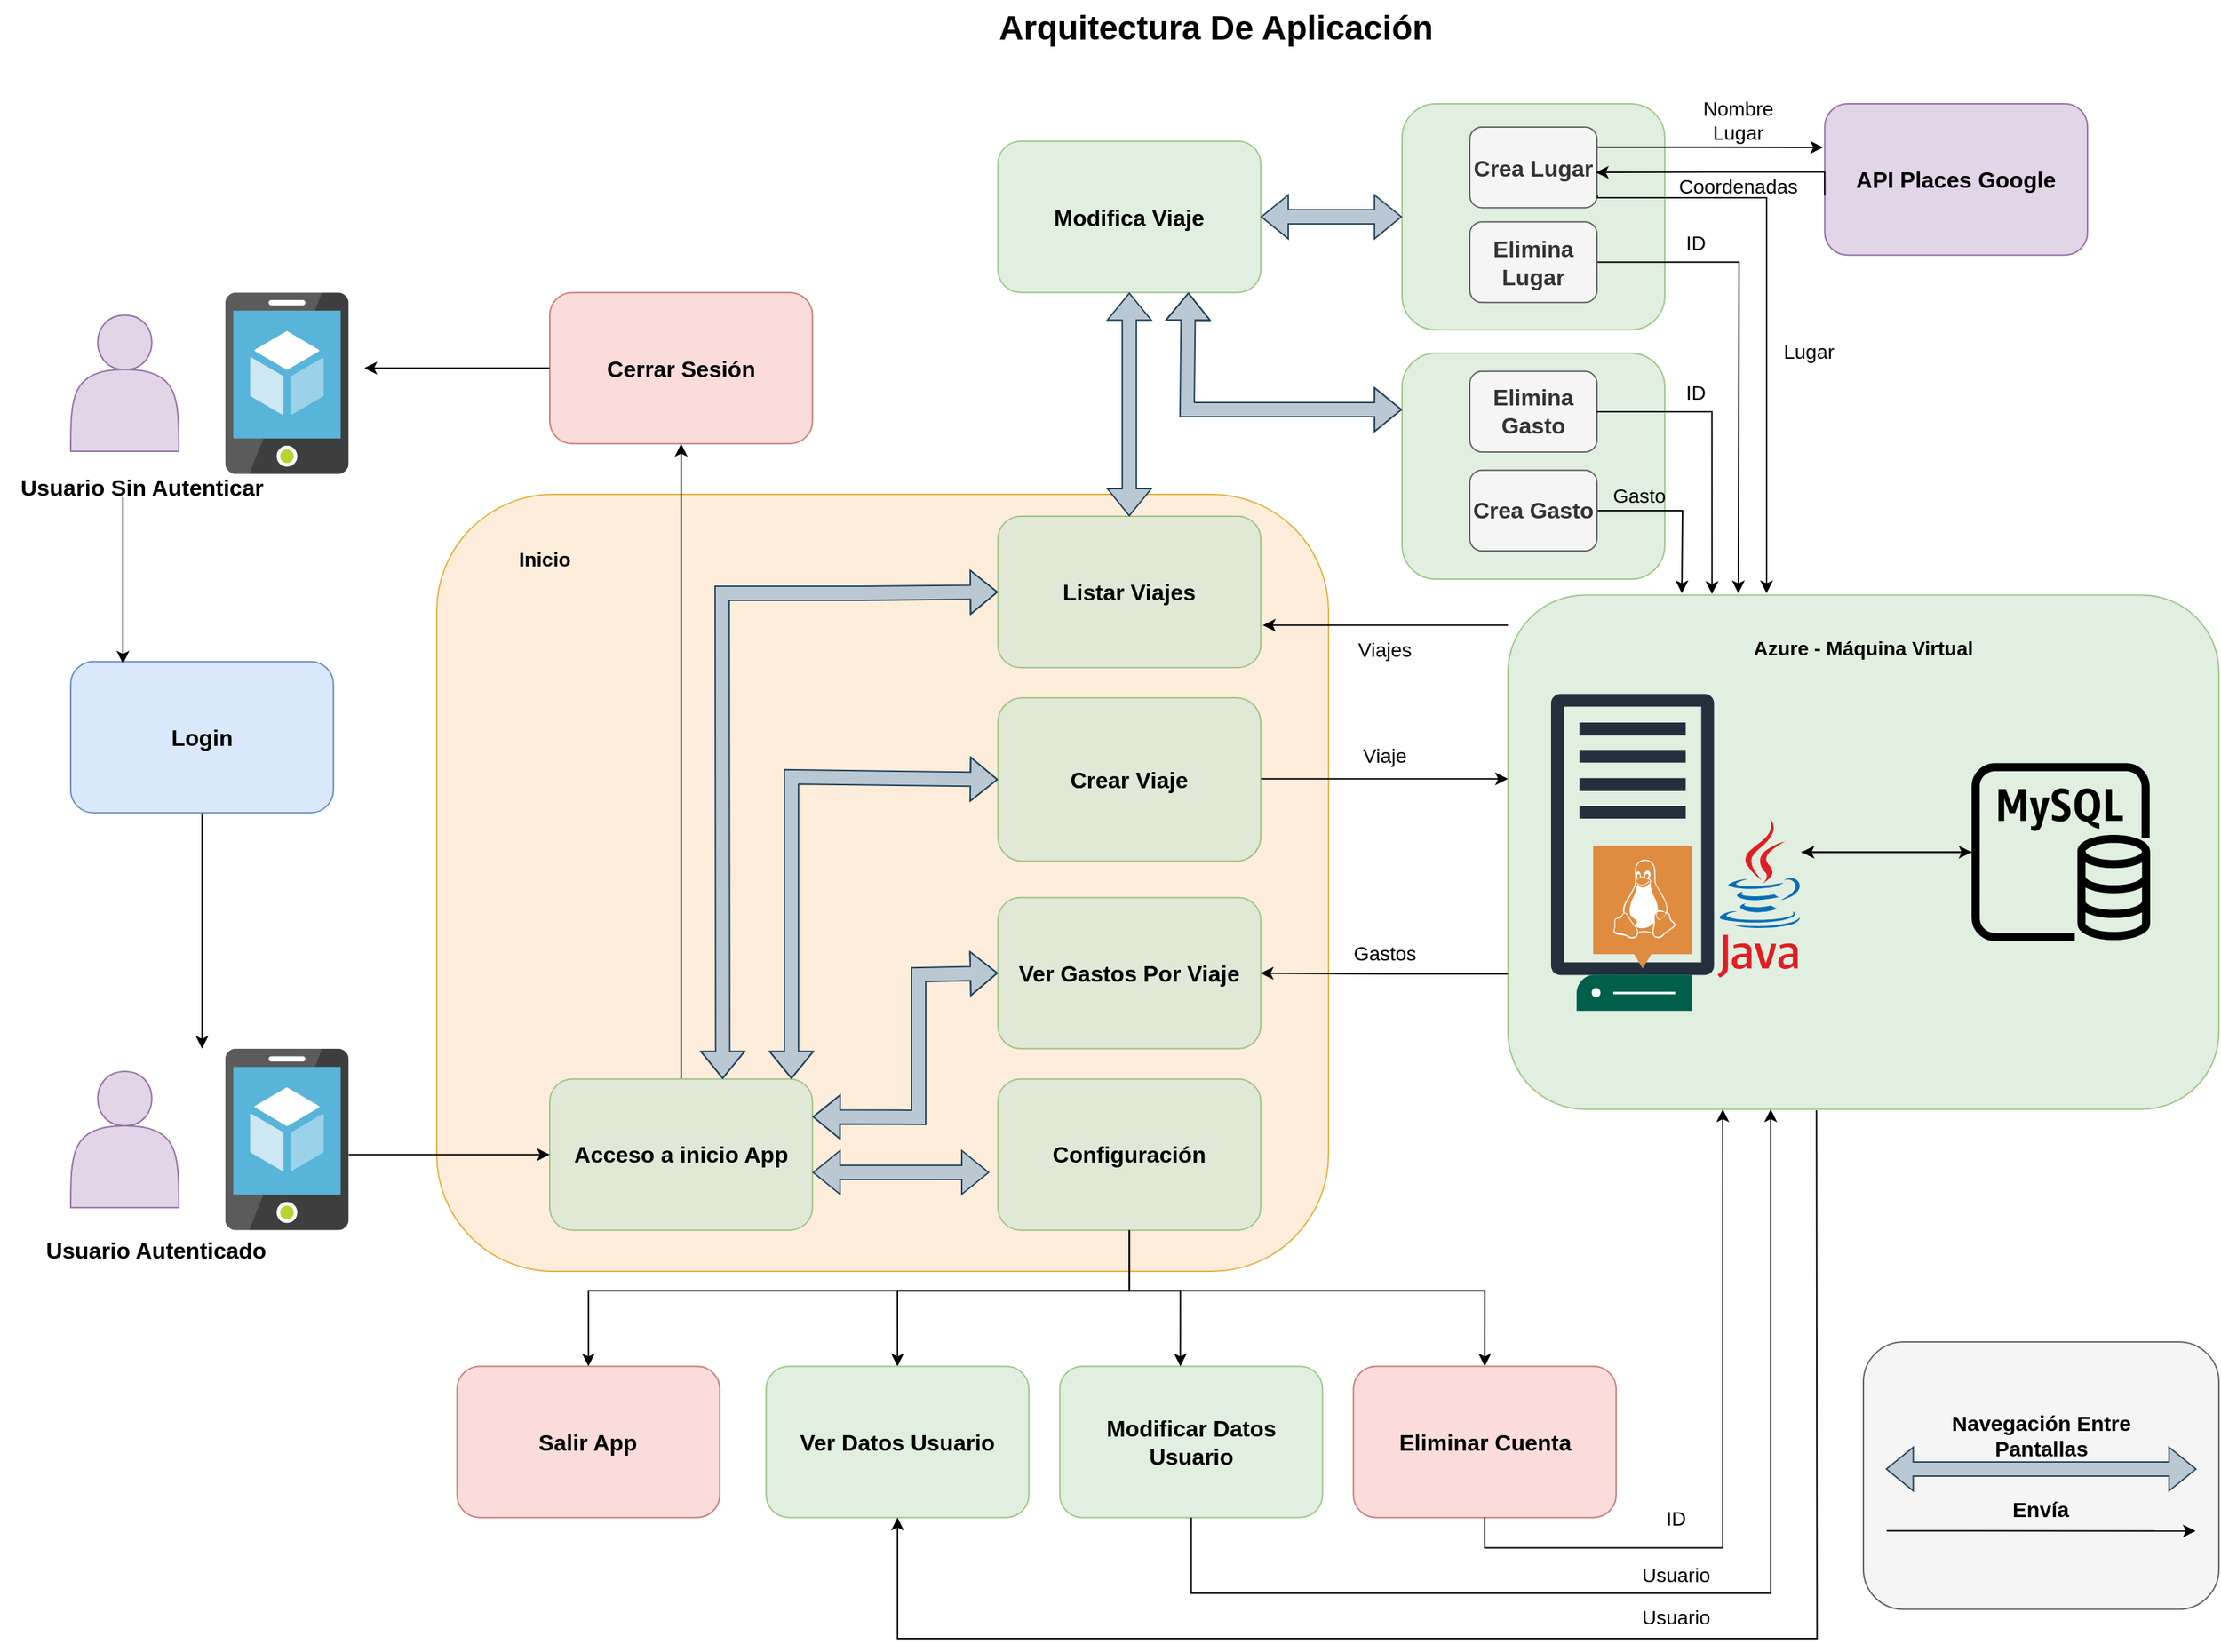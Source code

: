 <mxfile version="24.0.4" type="device">
  <diagram name="Page-1" id="e3a06f82-3646-2815-327d-82caf3d4e204">
    <mxGraphModel dx="1912" dy="1125" grid="1" gridSize="10" guides="1" tooltips="1" connect="1" arrows="1" fold="1" page="1" pageScale="1.5" pageWidth="1169" pageHeight="826" background="none" math="0" shadow="0">
      <root>
        <mxCell id="0" style=";html=1;" />
        <mxCell id="1" style=";html=1;" parent="0" />
        <mxCell id="uxGhuqDMktwWaUcLQht1-185" value="" style="rounded=1;whiteSpace=wrap;html=1;fillColor=#ffe6cc;strokeColor=#d79b00;opacity=70;" vertex="1" parent="1">
          <mxGeometry x="379" y="380" width="631" height="550" as="geometry" />
        </mxCell>
        <mxCell id="uxGhuqDMktwWaUcLQht1-151" value="" style="rounded=1;whiteSpace=wrap;html=1;fillColor=#d5e8d4;strokeColor=#82b366;opacity=70;" vertex="1" parent="1">
          <mxGeometry x="1062.05" y="103.54" width="185.9" height="160" as="geometry" />
        </mxCell>
        <mxCell id="6a7d8f32e03d9370-62" value="Arquitectura De Aplicación" style="text;strokeColor=none;fillColor=none;html=1;fontSize=24;fontStyle=1;verticalAlign=middle;align=center;" parent="1" vertex="1">
          <mxGeometry x="499" y="30" width="861" height="40" as="geometry" />
        </mxCell>
        <mxCell id="uxGhuqDMktwWaUcLQht1-62" value="&lt;font style=&quot;font-size: 16px;&quot;&gt;&lt;b&gt;Usuario Sin Autenticar&lt;/b&gt;&lt;/font&gt;" style="text;html=1;align=center;verticalAlign=middle;resizable=0;points=[];autosize=1;strokeColor=none;fillColor=none;" vertex="1" parent="1">
          <mxGeometry x="70" y="360" width="200" height="30" as="geometry" />
        </mxCell>
        <mxCell id="uxGhuqDMktwWaUcLQht1-71" value="" style="rounded=1;whiteSpace=wrap;html=1;fillColor=#f5f5f5;strokeColor=#666666;fontColor=#333333;" vertex="1" parent="1">
          <mxGeometry x="1388.49" y="980" width="251.51" height="189.29" as="geometry" />
        </mxCell>
        <mxCell id="uxGhuqDMktwWaUcLQht1-55" style="edgeStyle=orthogonalEdgeStyle;rounded=0;orthogonalLoop=1;jettySize=auto;html=1;exitX=-0.003;exitY=0.124;exitDx=0;exitDy=0;exitPerimeter=0;" edge="1" parent="1">
          <mxGeometry relative="1" as="geometry">
            <mxPoint x="1136.979" y="472.623" as="sourcePoint" />
            <mxPoint x="963.524" y="472.67" as="targetPoint" />
            <Array as="points">
              <mxPoint x="1011.51" y="472.27" />
              <mxPoint x="1011.51" y="472.27" />
            </Array>
          </mxGeometry>
        </mxCell>
        <mxCell id="uxGhuqDMktwWaUcLQht1-79" style="edgeStyle=orthogonalEdgeStyle;rounded=0;orthogonalLoop=1;jettySize=auto;html=1;exitX=0.001;exitY=0.737;exitDx=0;exitDy=0;exitPerimeter=0;" edge="1" parent="1" source="uxGhuqDMktwWaUcLQht1-42" target="cv4h8bZx8-ODt0pYZCOF-10">
          <mxGeometry relative="1" as="geometry" />
        </mxCell>
        <mxCell id="uxGhuqDMktwWaUcLQht1-42" value="" style="rounded=1;whiteSpace=wrap;html=1;fillColor=#d5e8d4;strokeColor=#82b366;opacity=70;" vertex="1" parent="1">
          <mxGeometry x="1136.978" y="451.212" width="503.022" height="364.04" as="geometry" />
        </mxCell>
        <mxCell id="cv4h8bZx8-ODt0pYZCOF-8" value="&lt;b&gt;&lt;font style=&quot;font-size: 16px;&quot;&gt;Listar Viajes&lt;/font&gt;&lt;/b&gt;" style="rounded=1;whiteSpace=wrap;html=1;fillColor=#d5e8d4;strokeColor=#82b366;opacity=70;" parent="1" vertex="1">
          <mxGeometry x="776.115" y="395.556" width="185.899" height="107.071" as="geometry" />
        </mxCell>
        <mxCell id="uxGhuqDMktwWaUcLQht1-56" style="edgeStyle=orthogonalEdgeStyle;rounded=0;orthogonalLoop=1;jettySize=auto;html=1;entryX=0;entryY=0.277;entryDx=0;entryDy=0;entryPerimeter=0;" edge="1" parent="1">
          <mxGeometry relative="1" as="geometry">
            <mxPoint x="1136.978" y="581.361" as="targetPoint" />
            <mxPoint x="962.014" y="581.361" as="sourcePoint" />
            <Array as="points">
              <mxPoint x="1136.978" y="581.169" />
            </Array>
          </mxGeometry>
        </mxCell>
        <mxCell id="cv4h8bZx8-ODt0pYZCOF-9" value="&lt;span style=&quot;font-size: 16px;&quot;&gt;&lt;b&gt;Crear Viaje&lt;/b&gt;&lt;/span&gt;" style="rounded=1;whiteSpace=wrap;html=1;fillColor=#d5e8d4;strokeColor=#82b366;opacity=70;" parent="1" vertex="1">
          <mxGeometry x="776.115" y="524.04" width="185.899" height="115.636" as="geometry" />
        </mxCell>
        <mxCell id="cv4h8bZx8-ODt0pYZCOF-10" value="&lt;b&gt;&lt;font style=&quot;font-size: 16px;&quot;&gt;Ver Gastos Por Viaje&lt;/font&gt;&lt;/b&gt;" style="rounded=1;whiteSpace=wrap;html=1;fillColor=#d5e8d4;strokeColor=#82b366;opacity=70;" parent="1" vertex="1">
          <mxGeometry x="776.115" y="665.354" width="185.899" height="107.071" as="geometry" />
        </mxCell>
        <mxCell id="uxGhuqDMktwWaUcLQht1-25" style="edgeStyle=orthogonalEdgeStyle;rounded=0;orthogonalLoop=1;jettySize=auto;html=1;" edge="1" parent="1" source="cv4h8bZx8-ODt0pYZCOF-11" target="cv4h8bZx8-ODt0pYZCOF-38">
          <mxGeometry relative="1" as="geometry">
            <Array as="points">
              <mxPoint x="869.065" y="943.737" />
              <mxPoint x="486.331" y="943.737" />
            </Array>
          </mxGeometry>
        </mxCell>
        <mxCell id="uxGhuqDMktwWaUcLQht1-26" style="edgeStyle=orthogonalEdgeStyle;rounded=0;orthogonalLoop=1;jettySize=auto;html=1;entryX=0.5;entryY=0;entryDx=0;entryDy=0;" edge="1" parent="1" source="cv4h8bZx8-ODt0pYZCOF-11" target="cv4h8bZx8-ODt0pYZCOF-35">
          <mxGeometry relative="1" as="geometry">
            <Array as="points">
              <mxPoint x="869.065" y="943.737" />
              <mxPoint x="705.036" y="943.737" />
            </Array>
          </mxGeometry>
        </mxCell>
        <mxCell id="uxGhuqDMktwWaUcLQht1-28" style="edgeStyle=orthogonalEdgeStyle;rounded=0;orthogonalLoop=1;jettySize=auto;html=1;" edge="1" parent="1" source="cv4h8bZx8-ODt0pYZCOF-11">
          <mxGeometry relative="1" as="geometry">
            <mxPoint x="1120.576" y="997.273" as="targetPoint" />
            <Array as="points">
              <mxPoint x="869.065" y="943.737" />
              <mxPoint x="1120.576" y="943.737" />
            </Array>
          </mxGeometry>
        </mxCell>
        <mxCell id="cv4h8bZx8-ODt0pYZCOF-11" value="&lt;b&gt;&lt;font style=&quot;font-size: 16px;&quot;&gt;Configuración&lt;/font&gt;&lt;/b&gt;" style="rounded=1;whiteSpace=wrap;html=1;fillColor=#d5e8d4;strokeColor=#82b366;opacity=70;" parent="1" vertex="1">
          <mxGeometry x="776.115" y="793.838" width="185.899" height="107.071" as="geometry" />
        </mxCell>
        <mxCell id="uxGhuqDMktwWaUcLQht1-63" style="edgeStyle=orthogonalEdgeStyle;rounded=0;orthogonalLoop=1;jettySize=auto;html=1;" edge="1" parent="1" source="cv4h8bZx8-ODt0pYZCOF-16">
          <mxGeometry relative="1" as="geometry">
            <mxPoint x="327.77" y="290.606" as="targetPoint" />
          </mxGeometry>
        </mxCell>
        <mxCell id="cv4h8bZx8-ODt0pYZCOF-16" value="&lt;b&gt;&lt;font style=&quot;font-size: 16px;&quot;&gt;Cerrar Sesión&lt;/font&gt;&lt;/b&gt;" style="rounded=1;whiteSpace=wrap;html=1;fillColor=#f8cecc;strokeColor=#b85450;opacity=70;" parent="1" vertex="1">
          <mxGeometry x="458.993" y="237.071" width="185.899" height="107.071" as="geometry" />
        </mxCell>
        <mxCell id="cv4h8bZx8-ODt0pYZCOF-35" value="&lt;b&gt;&lt;font style=&quot;font-size: 16px;&quot;&gt;Ver Datos Usuario&lt;/font&gt;&lt;/b&gt;" style="rounded=1;whiteSpace=wrap;html=1;fillColor=#d5e8d4;strokeColor=#82b366;opacity=70;" parent="1" vertex="1">
          <mxGeometry x="612.086" y="997.273" width="185.899" height="107.071" as="geometry" />
        </mxCell>
        <mxCell id="cv4h8bZx8-ODt0pYZCOF-36" value="&lt;b&gt;&lt;font style=&quot;font-size: 16px;&quot;&gt;Modificar Datos Usuario&lt;/font&gt;&lt;/b&gt;" style="rounded=1;whiteSpace=wrap;html=1;fillColor=#d5e8d4;strokeColor=#82b366;opacity=70;" parent="1" vertex="1">
          <mxGeometry x="819.856" y="997.273" width="185.899" height="107.071" as="geometry" />
        </mxCell>
        <mxCell id="cv4h8bZx8-ODt0pYZCOF-37" value="&lt;b&gt;&lt;font style=&quot;font-size: 16px;&quot;&gt;Eliminar Cuenta&lt;/font&gt;&lt;/b&gt;" style="rounded=1;whiteSpace=wrap;html=1;fillColor=#f8cecc;strokeColor=#b85450;opacity=70;" parent="1" vertex="1">
          <mxGeometry x="1027.626" y="997.273" width="185.899" height="107.071" as="geometry" />
        </mxCell>
        <mxCell id="cv4h8bZx8-ODt0pYZCOF-38" value="&lt;b&gt;&lt;font style=&quot;font-size: 16px;&quot;&gt;Salir App&lt;/font&gt;&lt;/b&gt;" style="rounded=1;whiteSpace=wrap;html=1;fillColor=#f8cecc;strokeColor=#b85450;opacity=70;" parent="1" vertex="1">
          <mxGeometry x="393.381" y="997.273" width="185.899" height="107.071" as="geometry" />
        </mxCell>
        <mxCell id="cv4h8bZx8-ODt0pYZCOF-45" value="&lt;b&gt;&lt;font style=&quot;font-size: 16px;&quot;&gt;Modifica Viaje&lt;/font&gt;&lt;/b&gt;" style="rounded=1;whiteSpace=wrap;html=1;fillColor=#d5e8d4;strokeColor=#82b366;opacity=70;" parent="1" vertex="1">
          <mxGeometry x="776.115" y="130" width="185.899" height="107.071" as="geometry" />
        </mxCell>
        <mxCell id="cv4h8bZx8-ODt0pYZCOF-49" value="&lt;span style=&quot;font-size: 16px;&quot;&gt;&lt;b&gt;API Places Google&lt;/b&gt;&lt;/span&gt;" style="rounded=1;whiteSpace=wrap;html=1;fillColor=#e1d5e7;strokeColor=#9673a6;" parent="1" vertex="1">
          <mxGeometry x="1361.149" y="103.54" width="185.899" height="107.071" as="geometry" />
        </mxCell>
        <mxCell id="uxGhuqDMktwWaUcLQht1-18" style="edgeStyle=orthogonalEdgeStyle;rounded=0;orthogonalLoop=1;jettySize=auto;html=1;" edge="1" parent="1" source="uxGhuqDMktwWaUcLQht1-1">
          <mxGeometry relative="1" as="geometry">
            <mxPoint x="212.95" y="772.424" as="targetPoint" />
          </mxGeometry>
        </mxCell>
        <mxCell id="uxGhuqDMktwWaUcLQht1-1" value="&lt;b&gt;&lt;font style=&quot;font-size: 16px;&quot;&gt;Login&lt;/font&gt;&lt;/b&gt;" style="rounded=1;whiteSpace=wrap;html=1;fillColor=#dae8fc;strokeColor=#6c8ebf;" vertex="1" parent="1">
          <mxGeometry x="120" y="498.323" width="185.899" height="107.071" as="geometry" />
        </mxCell>
        <mxCell id="uxGhuqDMktwWaUcLQht1-8" style="edgeStyle=orthogonalEdgeStyle;rounded=0;orthogonalLoop=1;jettySize=auto;html=1;exitX=0.5;exitY=0;exitDx=0;exitDy=0;entryX=0.5;entryY=1;entryDx=0;entryDy=0;" edge="1" parent="1" source="cv4h8bZx8-ODt0pYZCOF-5" target="cv4h8bZx8-ODt0pYZCOF-16">
          <mxGeometry relative="1" as="geometry" />
        </mxCell>
        <mxCell id="cv4h8bZx8-ODt0pYZCOF-5" value="&lt;b&gt;&lt;font style=&quot;font-size: 16px;&quot;&gt;Acceso a inicio App&lt;/font&gt;&lt;/b&gt;" style="rounded=1;whiteSpace=wrap;html=1;fillColor=#d5e8d4;strokeColor=#82b366;opacity=70;" parent="1" vertex="1">
          <mxGeometry x="458.993" y="793.838" width="185.899" height="107.071" as="geometry" />
        </mxCell>
        <mxCell id="uxGhuqDMktwWaUcLQht1-10" style="edgeStyle=orthogonalEdgeStyle;rounded=0;orthogonalLoop=1;jettySize=auto;html=1;" edge="1" parent="1" source="cv4h8bZx8-ODt0pYZCOF-1" target="cv4h8bZx8-ODt0pYZCOF-5">
          <mxGeometry relative="1" as="geometry">
            <Array as="points">
              <mxPoint x="360.576" y="847.374" />
              <mxPoint x="360.576" y="847.374" />
            </Array>
          </mxGeometry>
        </mxCell>
        <mxCell id="uxGhuqDMktwWaUcLQht1-13" value="" style="group" vertex="1" connectable="0" parent="1">
          <mxGeometry x="120" y="237.071" width="198.584" height="128.485" as="geometry" />
        </mxCell>
        <mxCell id="uxGhuqDMktwWaUcLQht1-16" value="" style="group" vertex="1" connectable="0" parent="uxGhuqDMktwWaUcLQht1-13">
          <mxGeometry width="198.584" height="128.485" as="geometry" />
        </mxCell>
        <mxCell id="uxGhuqDMktwWaUcLQht1-11" value="" style="image;sketch=0;aspect=fixed;html=1;points=[];align=center;fontSize=12;image=img/lib/mscae/App_Service_Mobile_App.svg;" vertex="1" parent="uxGhuqDMktwWaUcLQht1-16">
          <mxGeometry x="109.353" width="87.37" height="128.485" as="geometry" />
        </mxCell>
        <mxCell id="uxGhuqDMktwWaUcLQht1-12" value="" style="shape=actor;whiteSpace=wrap;html=1;fillColor=#e1d5e7;strokeColor=#9673a6;" vertex="1" parent="uxGhuqDMktwWaUcLQht1-16">
          <mxGeometry y="16.061" width="76.547" height="96.364" as="geometry" />
        </mxCell>
        <mxCell id="cv4h8bZx8-ODt0pYZCOF-1" value="" style="image;sketch=0;aspect=fixed;html=1;points=[];align=center;fontSize=12;image=img/lib/mscae/App_Service_Mobile_App.svg;" parent="1" vertex="1">
          <mxGeometry x="229.353" y="772.424" width="87.37" height="128.485" as="geometry" />
        </mxCell>
        <mxCell id="cv4h8bZx8-ODt0pYZCOF-4" value="" style="shape=actor;whiteSpace=wrap;html=1;fillColor=#e1d5e7;strokeColor=#9673a6;" parent="1" vertex="1">
          <mxGeometry x="120" y="788.485" width="76.547" height="96.364" as="geometry" />
        </mxCell>
        <mxCell id="uxGhuqDMktwWaUcLQht1-17" style="edgeStyle=orthogonalEdgeStyle;rounded=0;orthogonalLoop=1;jettySize=auto;html=1;entryX=0.199;entryY=0.014;entryDx=0;entryDy=0;entryPerimeter=0;" edge="1" parent="1" target="uxGhuqDMktwWaUcLQht1-1">
          <mxGeometry relative="1" as="geometry">
            <mxPoint x="157" y="382" as="sourcePoint" />
            <Array as="points">
              <mxPoint x="157" y="382" />
            </Array>
          </mxGeometry>
        </mxCell>
        <mxCell id="uxGhuqDMktwWaUcLQht1-27" style="edgeStyle=orthogonalEdgeStyle;rounded=0;orthogonalLoop=1;jettySize=auto;html=1;entryX=0.459;entryY=0;entryDx=0;entryDy=0;entryPerimeter=0;" edge="1" parent="1" source="cv4h8bZx8-ODt0pYZCOF-11" target="cv4h8bZx8-ODt0pYZCOF-36">
          <mxGeometry relative="1" as="geometry">
            <Array as="points">
              <mxPoint x="869.065" y="943.737" />
              <mxPoint x="905.151" y="943.737" />
            </Array>
          </mxGeometry>
        </mxCell>
        <mxCell id="uxGhuqDMktwWaUcLQht1-46" style="edgeStyle=orthogonalEdgeStyle;rounded=0;orthogonalLoop=1;jettySize=auto;html=1;" edge="1" parent="1" source="cv4h8bZx8-ODt0pYZCOF-19">
          <mxGeometry relative="1" as="geometry">
            <mxPoint x="1344.748" y="633.232" as="targetPoint" />
          </mxGeometry>
        </mxCell>
        <mxCell id="cv4h8bZx8-ODt0pYZCOF-19" value="" style="sketch=0;outlineConnect=0;fontColor=#232F3E;gradientColor=none;fillColor=#000000;strokeColor=none;dashed=0;verticalLabelPosition=bottom;verticalAlign=top;align=center;html=1;fontSize=12;fontStyle=0;aspect=fixed;pointerEvents=1;shape=mxgraph.aws4.rds_mysql_instance;" parent="1" vertex="1">
          <mxGeometry x="1465.036" y="570.061" width="126.343" height="126.343" as="geometry" />
        </mxCell>
        <mxCell id="uxGhuqDMktwWaUcLQht1-50" style="edgeStyle=orthogonalEdgeStyle;rounded=0;orthogonalLoop=1;jettySize=auto;html=1;" edge="1" parent="1" source="uxGhuqDMktwWaUcLQht1-40" target="cv4h8bZx8-ODt0pYZCOF-19">
          <mxGeometry relative="1" as="geometry">
            <Array as="points">
              <mxPoint x="1366.619" y="633.232" />
              <mxPoint x="1366.619" y="633.232" />
            </Array>
          </mxGeometry>
        </mxCell>
        <mxCell id="uxGhuqDMktwWaUcLQht1-52" value="" style="group" vertex="1" connectable="0" parent="1">
          <mxGeometry x="1167.499" y="520.808" width="177.249" height="224.848" as="geometry" />
        </mxCell>
        <mxCell id="uxGhuqDMktwWaUcLQht1-37" value="" style="sketch=0;outlineConnect=0;fontColor=#232F3E;gradientColor=none;fillColor=#232F3D;strokeColor=none;dashed=0;verticalLabelPosition=bottom;verticalAlign=top;align=center;html=1;fontSize=12;fontStyle=0;aspect=fixed;pointerEvents=1;shape=mxgraph.aws4.traditional_server;" vertex="1" parent="uxGhuqDMktwWaUcLQht1-52">
          <mxGeometry width="115.304" height="199.869" as="geometry" />
        </mxCell>
        <mxCell id="cv4h8bZx8-ODt0pYZCOF-17" value="" style="sketch=0;pointerEvents=1;shadow=0;dashed=0;html=1;strokeColor=none;fillColor=#005F4B;labelPosition=center;verticalLabelPosition=bottom;verticalAlign=top;align=center;outlineConnect=0;shape=mxgraph.veeam2.linux_server;" parent="uxGhuqDMktwWaUcLQht1-52" vertex="1">
          <mxGeometry x="18.065" y="107.927" width="81.651" height="116.921" as="geometry" />
        </mxCell>
        <mxCell id="uxGhuqDMktwWaUcLQht1-40" value="" style="dashed=0;outlineConnect=0;html=1;align=center;labelPosition=center;verticalLabelPosition=bottom;verticalAlign=top;shape=mxgraph.weblogos.java" vertex="1" parent="uxGhuqDMktwWaUcLQht1-52">
          <mxGeometry x="117.762" y="88.869" width="59.488" height="112.424" as="geometry" />
        </mxCell>
        <mxCell id="uxGhuqDMktwWaUcLQht1-54" value="&lt;b&gt;&lt;font style=&quot;font-size: 14px;&quot;&gt;Azure - Máquina Virtual&lt;/font&gt;&lt;/b&gt;" style="text;html=1;align=center;verticalAlign=middle;whiteSpace=wrap;rounded=0;" vertex="1" parent="1">
          <mxGeometry x="1292.806" y="472.626" width="191.367" height="32.121" as="geometry" />
        </mxCell>
        <mxCell id="uxGhuqDMktwWaUcLQht1-59" style="edgeStyle=orthogonalEdgeStyle;rounded=0;orthogonalLoop=1;jettySize=auto;html=1;" edge="1" parent="1" source="cv4h8bZx8-ODt0pYZCOF-37">
          <mxGeometry relative="1" as="geometry">
            <mxPoint x="1288.978" y="815.253" as="targetPoint" />
            <Array as="points">
              <mxPoint x="1120.576" y="1125.758" />
              <mxPoint x="1288.978" y="1125.758" />
            </Array>
          </mxGeometry>
        </mxCell>
        <mxCell id="uxGhuqDMktwWaUcLQht1-60" style="edgeStyle=orthogonalEdgeStyle;rounded=0;orthogonalLoop=1;jettySize=auto;html=1;" edge="1" parent="1" source="cv4h8bZx8-ODt0pYZCOF-36">
          <mxGeometry relative="1" as="geometry">
            <mxPoint x="1322.878" y="815.253" as="targetPoint" />
            <Array as="points">
              <mxPoint x="912.806" y="1157.879" />
              <mxPoint x="1322.878" y="1157.879" />
              <mxPoint x="1322.878" y="815.253" />
            </Array>
          </mxGeometry>
        </mxCell>
        <mxCell id="uxGhuqDMktwWaUcLQht1-61" style="edgeStyle=orthogonalEdgeStyle;rounded=0;orthogonalLoop=1;jettySize=auto;html=1;exitX=0.434;exitY=1.002;exitDx=0;exitDy=0;exitPerimeter=0;" edge="1" parent="1" source="uxGhuqDMktwWaUcLQht1-42" target="cv4h8bZx8-ODt0pYZCOF-35">
          <mxGeometry relative="1" as="geometry">
            <Array as="points">
              <mxPoint x="1355.683" y="816.323" />
              <mxPoint x="1355.683" y="816.323" />
              <mxPoint x="1355.683" y="1190" />
              <mxPoint x="705.036" y="1190" />
            </Array>
          </mxGeometry>
        </mxCell>
        <mxCell id="uxGhuqDMktwWaUcLQht1-66" value="&lt;b&gt;&lt;font style=&quot;font-size: 15px;&quot;&gt;Envía&lt;/font&gt;&lt;/b&gt;" style="text;html=1;align=center;verticalAlign=middle;whiteSpace=wrap;rounded=0;" vertex="1" parent="1">
          <mxGeometry x="1481.439" y="1082.222" width="65.612" height="32.121" as="geometry" />
        </mxCell>
        <mxCell id="uxGhuqDMktwWaUcLQht1-73" value="" style="endArrow=classic;html=1;rounded=0;entryX=0.913;entryY=0.455;entryDx=0;entryDy=0;entryPerimeter=0;" edge="1" parent="1">
          <mxGeometry width="50" height="50" relative="1" as="geometry">
            <mxPoint x="1404.902" y="1113.783" as="sourcePoint" />
            <mxPoint x="1623.596" y="1113.837" as="targetPoint" />
          </mxGeometry>
        </mxCell>
        <mxCell id="cv4h8bZx8-ODt0pYZCOF-6" value="&lt;font style=&quot;font-size: 16px;&quot;&gt;&lt;b&gt;Usuario Autenticado&lt;/b&gt;&lt;/font&gt;" style="text;html=1;align=center;verticalAlign=middle;resizable=0;points=[];autosize=1;strokeColor=none;fillColor=none;" parent="1" vertex="1">
          <mxGeometry x="90" y="900" width="180" height="30" as="geometry" />
        </mxCell>
        <mxCell id="uxGhuqDMktwWaUcLQht1-75" value="&lt;font style=&quot;font-size: 14px;&quot;&gt;Viajes&lt;/font&gt;" style="text;html=1;align=center;verticalAlign=middle;whiteSpace=wrap;rounded=0;" vertex="1" parent="1">
          <mxGeometry x="1020" y="474.75" width="60" height="30" as="geometry" />
        </mxCell>
        <mxCell id="uxGhuqDMktwWaUcLQht1-76" value="&lt;font style=&quot;font-size: 14px;&quot;&gt;Viaje&lt;/font&gt;" style="text;html=1;align=center;verticalAlign=middle;whiteSpace=wrap;rounded=0;" vertex="1" parent="1">
          <mxGeometry x="1020" y="550" width="60" height="30" as="geometry" />
        </mxCell>
        <mxCell id="uxGhuqDMktwWaUcLQht1-148" value="&lt;font style=&quot;font-size: 14px;&quot;&gt;Gastos&lt;/font&gt;" style="text;html=1;align=center;verticalAlign=middle;whiteSpace=wrap;rounded=0;" vertex="1" parent="1">
          <mxGeometry x="1020" y="690" width="60" height="30" as="geometry" />
        </mxCell>
        <mxCell id="uxGhuqDMktwWaUcLQht1-160" style="edgeStyle=orthogonalEdgeStyle;rounded=0;orthogonalLoop=1;jettySize=auto;html=1;exitX=1;exitY=0.25;exitDx=0;exitDy=0;" edge="1" parent="1" source="uxGhuqDMktwWaUcLQht1-149">
          <mxGeometry relative="1" as="geometry">
            <mxPoint x="1360" y="134.333" as="targetPoint" />
          </mxGeometry>
        </mxCell>
        <mxCell id="uxGhuqDMktwWaUcLQht1-149" value="&lt;b&gt;&lt;font style=&quot;font-size: 16px;&quot;&gt;Crea Lugar&lt;/font&gt;&lt;/b&gt;&lt;span style=&quot;color: rgba(0, 0, 0, 0); font-family: monospace; font-size: 0px; text-align: start; text-wrap: nowrap;&quot;&gt;%3CmxGraphModel%3E%3Croot%3E%3CmxCell%20id%3D%220%22%2F%3E%3CmxCell%20id%3D%221%22%20parent%3D%220%22%2F%3E%3CmxCell%20id%3D%222%22%20value%3D%22%26lt%3Bb%26gt%3B%26lt%3Bfont%20style%3D%26quot%3Bfont-size%3A%2016px%3B%26quot%3B%26gt%3BModifica%20Viaje%26lt%3B%2Ffont%26gt%3B%26lt%3B%2Fb%26gt%3B%22%20style%3D%22rounded%3D1%3BwhiteSpace%3Dwrap%3Bhtml%3D1%3B%22%20vertex%3D%221%22%20parent%3D%221%22%3E%3CmxGeometry%20x%3D%221120%22%20y%3D%22100%22%20width%3D%22170%22%20height%3D%22100%22%20as%3D%22geometry%22%2F%3E%3C%2FmxCell%3E%3C%2Froot%3E%3C%2FmxGraphModel%&lt;/span&gt;" style="rounded=1;whiteSpace=wrap;html=1;fillColor=#f5f5f5;fontColor=#333333;strokeColor=#666666;" vertex="1" parent="1">
          <mxGeometry x="1110" y="120" width="90" height="57.07" as="geometry" />
        </mxCell>
        <mxCell id="uxGhuqDMktwWaUcLQht1-166" style="edgeStyle=orthogonalEdgeStyle;rounded=0;orthogonalLoop=1;jettySize=auto;html=1;exitX=1;exitY=0.5;exitDx=0;exitDy=0;" edge="1" parent="1" source="uxGhuqDMktwWaUcLQht1-150">
          <mxGeometry relative="1" as="geometry">
            <mxPoint x="1300" y="450" as="targetPoint" />
          </mxGeometry>
        </mxCell>
        <mxCell id="uxGhuqDMktwWaUcLQht1-150" value="&lt;b&gt;&lt;font style=&quot;font-size: 16px;&quot;&gt;Elimina Lugar&lt;/font&gt;&lt;/b&gt;&lt;span style=&quot;color: rgba(0, 0, 0, 0); font-family: monospace; font-size: 0px; text-align: start; text-wrap: nowrap;&quot;&gt;%3CmxGraphModel%3E%3Croot%3E%3CmxCell%20id%3D%220%22%2F%3E%3CmxCell%20id%3D%221%22%20parent%3D%220%22%2F%3E%3CmxCell%20id%3D%222%22%20value%3D%22%26lt%3Bb%26gt%3B%26lt%3Bfont%20style%3D%26quot%3Bfont-size%3A%2016px%3B%26quot%3B%26gt%3BModifica%20Viaje%26lt%3B%2Ffont%26gt%3B%26lt%3B%2Fb%26gt%3B%22%20style%3D%22rounded%3D1%3BwhiteSpace%3Dwrap%3Bhtml%3D1%3B%22%20vertex%3D%221%22%20parent%3D%221%22%3E%3CmxGeometry%20x%3D%221120%22%20y%3D%22100%22%20width%3D%22170%22%20height%3D%22100%22%20as%3D%22geometry%22%2F%3E%3C%2FmxCell%3E%3C%2Froot%3E%3C%2FmxGraphModel%&lt;/span&gt;" style="rounded=1;whiteSpace=wrap;html=1;fillColor=#f5f5f5;fontColor=#333333;strokeColor=#666666;" vertex="1" parent="1">
          <mxGeometry x="1110" y="187.07" width="90" height="57.07" as="geometry" />
        </mxCell>
        <mxCell id="uxGhuqDMktwWaUcLQht1-152" value="" style="rounded=1;whiteSpace=wrap;html=1;fillColor=#d5e8d4;strokeColor=#82b366;opacity=70;" vertex="1" parent="1">
          <mxGeometry x="1062.05" y="280" width="185.9" height="160" as="geometry" />
        </mxCell>
        <mxCell id="uxGhuqDMktwWaUcLQht1-169" style="edgeStyle=orthogonalEdgeStyle;rounded=0;orthogonalLoop=1;jettySize=auto;html=1;exitX=1;exitY=0.5;exitDx=0;exitDy=0;" edge="1" parent="1" source="uxGhuqDMktwWaUcLQht1-153">
          <mxGeometry relative="1" as="geometry">
            <mxPoint x="1260" y="450" as="targetPoint" />
          </mxGeometry>
        </mxCell>
        <mxCell id="uxGhuqDMktwWaUcLQht1-153" value="&lt;b&gt;&lt;font style=&quot;font-size: 16px;&quot;&gt;Crea Gasto&lt;/font&gt;&lt;/b&gt;&lt;span style=&quot;color: rgba(0, 0, 0, 0); font-family: monospace; font-size: 0px; text-align: start; text-wrap: nowrap; background-color: initial;&quot;&gt;%3CmxGraphModel%3E%3Croot%3E%3CmxCell%20id%3D%220%22%2F%3E%3CmxCell%20id%3D%221%22%20parent%3D%220%22%2F%3E%3CmxCell%20id%3D%222%22%20value%3D%22%26lt%3Bb%26gt%3B%26lt%3Bfont%20style%3D%26quot%3Bfont-size%3A%2016px%3B%26quot%3B%26gt%3BModifica%20Viaje%26lt%3B%2Ffont%26gt%3B%26lt%3B%2Fb%26gt%3B%22%20style%3D%22rounded%3D1%3BwhiteSpace%3Dwrap%3Bhtml%3D1%3B%22%20vertex%3D%221%22%20parent%3D%221%22%3E%3CmxGeometry%20x%3D%221120%22%20y%3D%22100%22%20width%3D%22170%22%20height%3D%22100%22%20as%3D%22geometry%22%2F%3E%3C%2FmxCell%3E%3C%2Froot%3E%3C%2FmxGraphModel%&lt;/span&gt;" style="rounded=1;whiteSpace=wrap;html=1;fillColor=#f5f5f5;fontColor=#333333;strokeColor=#666666;" vertex="1" parent="1">
          <mxGeometry x="1110" y="362.92" width="90" height="57.07" as="geometry" />
        </mxCell>
        <mxCell id="uxGhuqDMktwWaUcLQht1-154" value="&lt;b&gt;&lt;font style=&quot;font-size: 16px;&quot;&gt;Elimina Gasto&lt;/font&gt;&lt;/b&gt;&lt;span style=&quot;color: rgba(0, 0, 0, 0); font-family: monospace; font-size: 0px; text-align: start; text-wrap: nowrap;&quot;&gt;%3CmxGraphModel%3E%3Croot%3E%3CmxCell%20id%3D%220%22%2F%3E%3CmxCell%20id%3D%221%22%20parent%3D%220%22%2F%3E%3CmxCell%20id%3D%222%22%20value%3D%22%26lt%3Bb%26gt%3B%26lt%3Bfont%20style%3D%26quot%3Bfont-size%3A%2016px%3B%26quot%3B%26gt%3BModifica%20Viaje%26lt%3B%2Ffont%26gt%3B%26lt%3B%2Fb%26gt%3B%22%20style%3D%22rounded%3D1%3BwhiteSpace%3Dwrap%3Bhtml%3D1%3B%22%20vertex%3D%221%22%20parent%3D%221%22%3E%3CmxGeometry%20x%3D%221120%22%20y%3D%22100%22%20width%3D%22170%22%20height%3D%22100%22%20as%3D%22geometry%22%2F%3E%3C%2FmxCell%3E%3C%2Froot%3E%3C%2FmxGraphModel%&lt;/span&gt;" style="rounded=1;whiteSpace=wrap;html=1;fillColor=#f5f5f5;fontColor=#333333;strokeColor=#666666;" vertex="1" parent="1">
          <mxGeometry x="1110" y="292.92" width="90" height="57.07" as="geometry" />
        </mxCell>
        <mxCell id="uxGhuqDMktwWaUcLQht1-155" value="" style="shape=flexArrow;endArrow=classic;startArrow=classic;html=1;rounded=0;exitX=1;exitY=0.5;exitDx=0;exitDy=0;fillColor=#bac8d3;strokeColor=#23445d;" edge="1" parent="1" source="cv4h8bZx8-ODt0pYZCOF-45" target="uxGhuqDMktwWaUcLQht1-151">
          <mxGeometry width="100" height="100" relative="1" as="geometry">
            <mxPoint x="962.01" y="190" as="sourcePoint" />
            <mxPoint x="1062.01" y="90" as="targetPoint" />
          </mxGeometry>
        </mxCell>
        <mxCell id="uxGhuqDMktwWaUcLQht1-156" value="" style="shape=flexArrow;endArrow=classic;startArrow=classic;html=1;rounded=0;fillColor=#bac8d3;strokeColor=#23445d;" edge="1" parent="1">
          <mxGeometry width="100" height="100" relative="1" as="geometry">
            <mxPoint x="1404.24" y="1070" as="sourcePoint" />
            <mxPoint x="1624.24" y="1070" as="targetPoint" />
          </mxGeometry>
        </mxCell>
        <mxCell id="uxGhuqDMktwWaUcLQht1-157" value="&lt;b&gt;&lt;font style=&quot;font-size: 15px;&quot;&gt;Navegación Entre Pantallas&lt;/font&gt;&lt;/b&gt;" style="text;html=1;align=center;verticalAlign=middle;whiteSpace=wrap;rounded=0;" vertex="1" parent="1">
          <mxGeometry x="1449.96" y="1030" width="128.56" height="32.12" as="geometry" />
        </mxCell>
        <mxCell id="uxGhuqDMktwWaUcLQht1-158" value="" style="shape=flexArrow;endArrow=classic;startArrow=classic;html=1;rounded=0;exitX=0.725;exitY=1;exitDx=0;exitDy=0;entryX=0;entryY=0.25;entryDx=0;entryDy=0;exitPerimeter=0;fillColor=#bac8d3;strokeColor=#23445d;" edge="1" parent="1" source="cv4h8bZx8-ODt0pYZCOF-45" target="uxGhuqDMktwWaUcLQht1-152">
          <mxGeometry width="100" height="100" relative="1" as="geometry">
            <mxPoint x="962.05" y="217.95" as="sourcePoint" />
            <mxPoint x="1062.05" y="217.95" as="targetPoint" />
            <Array as="points">
              <mxPoint x="910" y="320" />
            </Array>
          </mxGeometry>
        </mxCell>
        <mxCell id="uxGhuqDMktwWaUcLQht1-161" style="edgeStyle=orthogonalEdgeStyle;rounded=0;orthogonalLoop=1;jettySize=auto;html=1;exitX=0;exitY=0.75;exitDx=0;exitDy=0;entryX=0.991;entryY=0.83;entryDx=0;entryDy=0;entryPerimeter=0;" edge="1" parent="1">
          <mxGeometry relative="1" as="geometry">
            <mxPoint x="1361.149" y="168.543" as="sourcePoint" />
            <mxPoint x="1199.19" y="152.068" as="targetPoint" />
            <Array as="points">
              <mxPoint x="1361" y="151.7" />
              <mxPoint x="1281" y="151.7" />
            </Array>
          </mxGeometry>
        </mxCell>
        <mxCell id="uxGhuqDMktwWaUcLQht1-162" value="&lt;font style=&quot;font-size: 14px;&quot;&gt;Nombre Lugar&lt;/font&gt;" style="text;html=1;align=center;verticalAlign=middle;whiteSpace=wrap;rounded=0;" vertex="1" parent="1">
          <mxGeometry x="1270" y="100.0" width="60" height="30" as="geometry" />
        </mxCell>
        <mxCell id="uxGhuqDMktwWaUcLQht1-163" value="&lt;font style=&quot;font-size: 14px;&quot;&gt;Coordenadas&lt;/font&gt;" style="text;html=1;align=center;verticalAlign=middle;whiteSpace=wrap;rounded=0;" vertex="1" parent="1">
          <mxGeometry x="1270" y="147.07" width="60" height="30" as="geometry" />
        </mxCell>
        <mxCell id="uxGhuqDMktwWaUcLQht1-164" style="edgeStyle=orthogonalEdgeStyle;rounded=0;orthogonalLoop=1;jettySize=auto;html=1;exitX=1.004;exitY=0.853;exitDx=0;exitDy=0;exitPerimeter=0;" edge="1" parent="1" source="uxGhuqDMktwWaUcLQht1-149">
          <mxGeometry relative="1" as="geometry">
            <mxPoint x="1320" y="450" as="targetPoint" />
            <Array as="points">
              <mxPoint x="1200" y="170" />
              <mxPoint x="1320" y="170" />
            </Array>
          </mxGeometry>
        </mxCell>
        <mxCell id="uxGhuqDMktwWaUcLQht1-165" value="&lt;font style=&quot;font-size: 14px;&quot;&gt;Lugar&lt;/font&gt;" style="text;html=1;align=center;verticalAlign=middle;whiteSpace=wrap;rounded=0;" vertex="1" parent="1">
          <mxGeometry x="1320" y="263.54" width="60" height="30" as="geometry" />
        </mxCell>
        <mxCell id="uxGhuqDMktwWaUcLQht1-167" value="&lt;font style=&quot;font-size: 14px;&quot;&gt;ID&lt;/font&gt;" style="text;html=1;align=center;verticalAlign=middle;whiteSpace=wrap;rounded=0;" vertex="1" parent="1">
          <mxGeometry x="1240" y="187.07" width="60" height="30" as="geometry" />
        </mxCell>
        <mxCell id="uxGhuqDMktwWaUcLQht1-168" style="edgeStyle=orthogonalEdgeStyle;rounded=0;orthogonalLoop=1;jettySize=auto;html=1;exitX=1;exitY=0.5;exitDx=0;exitDy=0;entryX=0.287;entryY=-0.002;entryDx=0;entryDy=0;entryPerimeter=0;" edge="1" parent="1" source="uxGhuqDMktwWaUcLQht1-154" target="uxGhuqDMktwWaUcLQht1-42">
          <mxGeometry relative="1" as="geometry" />
        </mxCell>
        <mxCell id="uxGhuqDMktwWaUcLQht1-170" value="&lt;font style=&quot;font-size: 14px;&quot;&gt;ID&lt;/font&gt;" style="text;html=1;align=center;verticalAlign=middle;whiteSpace=wrap;rounded=0;" vertex="1" parent="1">
          <mxGeometry x="1240" y="292.92" width="60" height="30" as="geometry" />
        </mxCell>
        <mxCell id="uxGhuqDMktwWaUcLQht1-171" value="&lt;font style=&quot;font-size: 14px;&quot;&gt;Gasto&lt;/font&gt;" style="text;html=1;align=center;verticalAlign=middle;whiteSpace=wrap;rounded=0;" vertex="1" parent="1">
          <mxGeometry x="1200" y="365.56" width="60" height="30" as="geometry" />
        </mxCell>
        <mxCell id="uxGhuqDMktwWaUcLQht1-172" value="&lt;font style=&quot;font-size: 14px;&quot;&gt;ID&lt;/font&gt;" style="text;html=1;align=center;verticalAlign=middle;whiteSpace=wrap;rounded=0;" vertex="1" parent="1">
          <mxGeometry x="1226.12" y="1090" width="60" height="30" as="geometry" />
        </mxCell>
        <mxCell id="uxGhuqDMktwWaUcLQht1-175" value="" style="shape=flexArrow;endArrow=classic;startArrow=classic;html=1;rounded=0;exitX=0.5;exitY=1;exitDx=0;exitDy=0;entryX=0.5;entryY=0;entryDx=0;entryDy=0;fillColor=#bac8d3;strokeColor=#23445d;" edge="1" parent="1" source="cv4h8bZx8-ODt0pYZCOF-45" target="cv4h8bZx8-ODt0pYZCOF-8">
          <mxGeometry width="100" height="100" relative="1" as="geometry">
            <mxPoint x="777" y="307.33" as="sourcePoint" />
            <mxPoint x="877" y="307.33" as="targetPoint" />
          </mxGeometry>
        </mxCell>
        <mxCell id="uxGhuqDMktwWaUcLQht1-176" value="" style="shape=flexArrow;endArrow=classic;startArrow=classic;html=1;rounded=0;exitX=0;exitY=0.5;exitDx=0;exitDy=0;entryX=0.5;entryY=0;entryDx=0;entryDy=0;fillColor=#bac8d3;strokeColor=#23445d;" edge="1" parent="1" source="cv4h8bZx8-ODt0pYZCOF-8">
          <mxGeometry width="100" height="100" relative="1" as="geometry">
            <mxPoint x="748.184" y="440.0" as="sourcePoint" />
            <mxPoint x="581.37" y="793.85" as="targetPoint" />
            <Array as="points">
              <mxPoint x="680" y="450" />
              <mxPoint x="581" y="450" />
            </Array>
          </mxGeometry>
        </mxCell>
        <mxCell id="uxGhuqDMktwWaUcLQht1-181" value="" style="shape=flexArrow;endArrow=classic;startArrow=classic;html=1;rounded=0;exitX=0;exitY=0.5;exitDx=0;exitDy=0;entryX=0.5;entryY=0;entryDx=0;entryDy=0;fillColor=#bac8d3;strokeColor=#23445d;" edge="1" parent="1" source="cv4h8bZx8-ODt0pYZCOF-9">
          <mxGeometry width="100" height="100" relative="1" as="geometry">
            <mxPoint x="630" y="634.84" as="sourcePoint" />
            <mxPoint x="630" y="793.84" as="targetPoint" />
            <Array as="points">
              <mxPoint x="630" y="580" />
            </Array>
          </mxGeometry>
        </mxCell>
        <mxCell id="uxGhuqDMktwWaUcLQht1-182" value="" style="shape=flexArrow;endArrow=classic;startArrow=classic;html=1;rounded=0;exitX=0;exitY=0.5;exitDx=0;exitDy=0;entryX=1;entryY=0.25;entryDx=0;entryDy=0;fillColor=#bac8d3;strokeColor=#23445d;" edge="1" parent="1" source="cv4h8bZx8-ODt0pYZCOF-10" target="cv4h8bZx8-ODt0pYZCOF-5">
          <mxGeometry width="100" height="100" relative="1" as="geometry">
            <mxPoint x="710" y="710" as="sourcePoint" />
            <mxPoint x="710" y="869" as="targetPoint" />
            <Array as="points">
              <mxPoint x="720" y="720" />
              <mxPoint x="720" y="821" />
            </Array>
          </mxGeometry>
        </mxCell>
        <mxCell id="uxGhuqDMktwWaUcLQht1-183" value="" style="shape=flexArrow;endArrow=classic;startArrow=classic;html=1;rounded=0;exitX=1;exitY=0.5;exitDx=0;exitDy=0;fillColor=#bac8d3;strokeColor=#23445d;" edge="1" parent="1">
          <mxGeometry width="100" height="100" relative="1" as="geometry">
            <mxPoint x="644.89" y="860" as="sourcePoint" />
            <mxPoint x="770" y="860" as="targetPoint" />
          </mxGeometry>
        </mxCell>
        <mxCell id="uxGhuqDMktwWaUcLQht1-186" value="&lt;font style=&quot;font-size: 14px;&quot;&gt;Usuario&lt;/font&gt;" style="text;html=1;align=center;verticalAlign=middle;whiteSpace=wrap;rounded=0;" vertex="1" parent="1">
          <mxGeometry x="1226.12" y="1130" width="60" height="30" as="geometry" />
        </mxCell>
        <mxCell id="uxGhuqDMktwWaUcLQht1-187" value="&lt;span style=&quot;font-size: 14px;&quot;&gt;Usuario&lt;/span&gt;" style="text;html=1;align=center;verticalAlign=middle;whiteSpace=wrap;rounded=0;" vertex="1" parent="1">
          <mxGeometry x="1226.12" y="1160" width="60" height="30" as="geometry" />
        </mxCell>
        <mxCell id="uxGhuqDMktwWaUcLQht1-188" value="&lt;b&gt;&lt;font style=&quot;font-size: 14px;&quot;&gt;Inicio&lt;/font&gt;&lt;/b&gt;" style="text;html=1;align=center;verticalAlign=middle;whiteSpace=wrap;rounded=0;" vertex="1" parent="1">
          <mxGeometry x="359.996" y="409.996" width="191.367" height="32.121" as="geometry" />
        </mxCell>
      </root>
    </mxGraphModel>
  </diagram>
</mxfile>
